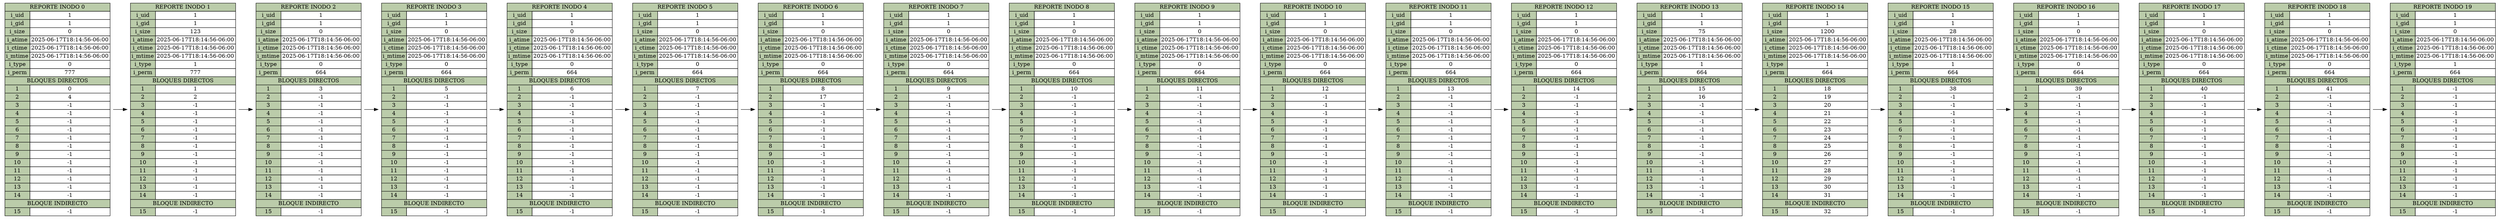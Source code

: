 digraph G {
        node [shape=plaintext]
		rankdir=LR;
    inode0 [label=<
            <table border="0" cellborder="1" cellspacing="0">
                <tr><td colspan="2" BGCOLOR="#bbccaa"> REPORTE INODO 0 </td></tr>
                <tr><td BGCOLOR="#bbccaa">i_uid</td><td>1</td></tr>
                <tr><td BGCOLOR="#bbccaa">i_gid</td><td>1</td></tr>
                <tr><td BGCOLOR="#bbccaa">i_size</td><td>0</td></tr>
                <tr><td BGCOLOR="#bbccaa">i_atime</td><td>2025-06-17T18:14:56-06:00</td></tr>
                <tr><td BGCOLOR="#bbccaa">i_ctime</td><td>2025-06-17T18:14:56-06:00</td></tr>
                <tr><td BGCOLOR="#bbccaa">i_mtime</td><td>2025-06-17T18:14:56-06:00</td></tr>
                <tr><td BGCOLOR="#bbccaa">i_type</td><td>0</td></tr>
                <tr><td BGCOLOR="#bbccaa">i_perm</td><td>777</td></tr>
                <tr><td BGCOLOR="#bbccaa" colspan="2">BLOQUES DIRECTOS</td></tr>
            <tr><td BGCOLOR="#bbccaa">1</td><td>0</td></tr><tr><td BGCOLOR="#bbccaa">2</td><td>4</td></tr><tr><td BGCOLOR="#bbccaa">3</td><td>-1</td></tr><tr><td BGCOLOR="#bbccaa">4</td><td>-1</td></tr><tr><td BGCOLOR="#bbccaa">5</td><td>-1</td></tr><tr><td BGCOLOR="#bbccaa">6</td><td>-1</td></tr><tr><td BGCOLOR="#bbccaa">7</td><td>-1</td></tr><tr><td BGCOLOR="#bbccaa">8</td><td>-1</td></tr><tr><td BGCOLOR="#bbccaa">9</td><td>-1</td></tr><tr><td BGCOLOR="#bbccaa">10</td><td>-1</td></tr><tr><td BGCOLOR="#bbccaa">11</td><td>-1</td></tr><tr><td BGCOLOR="#bbccaa">12</td><td>-1</td></tr><tr><td BGCOLOR="#bbccaa">13</td><td>-1</td></tr><tr><td BGCOLOR="#bbccaa">14</td><td>-1</td></tr>
                <tr><td BGCOLOR="#bbccaa" colspan="2">BLOQUE INDIRECTO</td></tr>
                <tr><td BGCOLOR="#bbccaa">15</td><td>-1</td></tr>
            </table>>];
        inode0 -> inode1;
inode1 [label=<
            <table border="0" cellborder="1" cellspacing="0">
                <tr><td colspan="2" BGCOLOR="#bbccaa"> REPORTE INODO 1 </td></tr>
                <tr><td BGCOLOR="#bbccaa">i_uid</td><td>1</td></tr>
                <tr><td BGCOLOR="#bbccaa">i_gid</td><td>1</td></tr>
                <tr><td BGCOLOR="#bbccaa">i_size</td><td>123</td></tr>
                <tr><td BGCOLOR="#bbccaa">i_atime</td><td>2025-06-17T18:14:56-06:00</td></tr>
                <tr><td BGCOLOR="#bbccaa">i_ctime</td><td>2025-06-17T18:14:56-06:00</td></tr>
                <tr><td BGCOLOR="#bbccaa">i_mtime</td><td>2025-06-17T18:14:56-06:00</td></tr>
                <tr><td BGCOLOR="#bbccaa">i_type</td><td>1</td></tr>
                <tr><td BGCOLOR="#bbccaa">i_perm</td><td>777</td></tr>
                <tr><td BGCOLOR="#bbccaa" colspan="2">BLOQUES DIRECTOS</td></tr>
            <tr><td BGCOLOR="#bbccaa">1</td><td>1</td></tr><tr><td BGCOLOR="#bbccaa">2</td><td>2</td></tr><tr><td BGCOLOR="#bbccaa">3</td><td>-1</td></tr><tr><td BGCOLOR="#bbccaa">4</td><td>-1</td></tr><tr><td BGCOLOR="#bbccaa">5</td><td>-1</td></tr><tr><td BGCOLOR="#bbccaa">6</td><td>-1</td></tr><tr><td BGCOLOR="#bbccaa">7</td><td>-1</td></tr><tr><td BGCOLOR="#bbccaa">8</td><td>-1</td></tr><tr><td BGCOLOR="#bbccaa">9</td><td>-1</td></tr><tr><td BGCOLOR="#bbccaa">10</td><td>-1</td></tr><tr><td BGCOLOR="#bbccaa">11</td><td>-1</td></tr><tr><td BGCOLOR="#bbccaa">12</td><td>-1</td></tr><tr><td BGCOLOR="#bbccaa">13</td><td>-1</td></tr><tr><td BGCOLOR="#bbccaa">14</td><td>-1</td></tr>
                <tr><td BGCOLOR="#bbccaa" colspan="2">BLOQUE INDIRECTO</td></tr>
                <tr><td BGCOLOR="#bbccaa">15</td><td>-1</td></tr>
            </table>>];
        inode1 -> inode2;
inode2 [label=<
            <table border="0" cellborder="1" cellspacing="0">
                <tr><td colspan="2" BGCOLOR="#bbccaa"> REPORTE INODO 2 </td></tr>
                <tr><td BGCOLOR="#bbccaa">i_uid</td><td>1</td></tr>
                <tr><td BGCOLOR="#bbccaa">i_gid</td><td>1</td></tr>
                <tr><td BGCOLOR="#bbccaa">i_size</td><td>0</td></tr>
                <tr><td BGCOLOR="#bbccaa">i_atime</td><td>2025-06-17T18:14:56-06:00</td></tr>
                <tr><td BGCOLOR="#bbccaa">i_ctime</td><td>2025-06-17T18:14:56-06:00</td></tr>
                <tr><td BGCOLOR="#bbccaa">i_mtime</td><td>2025-06-17T18:14:56-06:00</td></tr>
                <tr><td BGCOLOR="#bbccaa">i_type</td><td>0</td></tr>
                <tr><td BGCOLOR="#bbccaa">i_perm</td><td>664</td></tr>
                <tr><td BGCOLOR="#bbccaa" colspan="2">BLOQUES DIRECTOS</td></tr>
            <tr><td BGCOLOR="#bbccaa">1</td><td>3</td></tr><tr><td BGCOLOR="#bbccaa">2</td><td>-1</td></tr><tr><td BGCOLOR="#bbccaa">3</td><td>-1</td></tr><tr><td BGCOLOR="#bbccaa">4</td><td>-1</td></tr><tr><td BGCOLOR="#bbccaa">5</td><td>-1</td></tr><tr><td BGCOLOR="#bbccaa">6</td><td>-1</td></tr><tr><td BGCOLOR="#bbccaa">7</td><td>-1</td></tr><tr><td BGCOLOR="#bbccaa">8</td><td>-1</td></tr><tr><td BGCOLOR="#bbccaa">9</td><td>-1</td></tr><tr><td BGCOLOR="#bbccaa">10</td><td>-1</td></tr><tr><td BGCOLOR="#bbccaa">11</td><td>-1</td></tr><tr><td BGCOLOR="#bbccaa">12</td><td>-1</td></tr><tr><td BGCOLOR="#bbccaa">13</td><td>-1</td></tr><tr><td BGCOLOR="#bbccaa">14</td><td>-1</td></tr>
                <tr><td BGCOLOR="#bbccaa" colspan="2">BLOQUE INDIRECTO</td></tr>
                <tr><td BGCOLOR="#bbccaa">15</td><td>-1</td></tr>
            </table>>];
        inode2 -> inode3;
inode3 [label=<
            <table border="0" cellborder="1" cellspacing="0">
                <tr><td colspan="2" BGCOLOR="#bbccaa"> REPORTE INODO 3 </td></tr>
                <tr><td BGCOLOR="#bbccaa">i_uid</td><td>1</td></tr>
                <tr><td BGCOLOR="#bbccaa">i_gid</td><td>1</td></tr>
                <tr><td BGCOLOR="#bbccaa">i_size</td><td>0</td></tr>
                <tr><td BGCOLOR="#bbccaa">i_atime</td><td>2025-06-17T18:14:56-06:00</td></tr>
                <tr><td BGCOLOR="#bbccaa">i_ctime</td><td>2025-06-17T18:14:56-06:00</td></tr>
                <tr><td BGCOLOR="#bbccaa">i_mtime</td><td>2025-06-17T18:14:56-06:00</td></tr>
                <tr><td BGCOLOR="#bbccaa">i_type</td><td>0</td></tr>
                <tr><td BGCOLOR="#bbccaa">i_perm</td><td>664</td></tr>
                <tr><td BGCOLOR="#bbccaa" colspan="2">BLOQUES DIRECTOS</td></tr>
            <tr><td BGCOLOR="#bbccaa">1</td><td>5</td></tr><tr><td BGCOLOR="#bbccaa">2</td><td>-1</td></tr><tr><td BGCOLOR="#bbccaa">3</td><td>-1</td></tr><tr><td BGCOLOR="#bbccaa">4</td><td>-1</td></tr><tr><td BGCOLOR="#bbccaa">5</td><td>-1</td></tr><tr><td BGCOLOR="#bbccaa">6</td><td>-1</td></tr><tr><td BGCOLOR="#bbccaa">7</td><td>-1</td></tr><tr><td BGCOLOR="#bbccaa">8</td><td>-1</td></tr><tr><td BGCOLOR="#bbccaa">9</td><td>-1</td></tr><tr><td BGCOLOR="#bbccaa">10</td><td>-1</td></tr><tr><td BGCOLOR="#bbccaa">11</td><td>-1</td></tr><tr><td BGCOLOR="#bbccaa">12</td><td>-1</td></tr><tr><td BGCOLOR="#bbccaa">13</td><td>-1</td></tr><tr><td BGCOLOR="#bbccaa">14</td><td>-1</td></tr>
                <tr><td BGCOLOR="#bbccaa" colspan="2">BLOQUE INDIRECTO</td></tr>
                <tr><td BGCOLOR="#bbccaa">15</td><td>-1</td></tr>
            </table>>];
        inode3 -> inode4;
inode4 [label=<
            <table border="0" cellborder="1" cellspacing="0">
                <tr><td colspan="2" BGCOLOR="#bbccaa"> REPORTE INODO 4 </td></tr>
                <tr><td BGCOLOR="#bbccaa">i_uid</td><td>1</td></tr>
                <tr><td BGCOLOR="#bbccaa">i_gid</td><td>1</td></tr>
                <tr><td BGCOLOR="#bbccaa">i_size</td><td>0</td></tr>
                <tr><td BGCOLOR="#bbccaa">i_atime</td><td>2025-06-17T18:14:56-06:00</td></tr>
                <tr><td BGCOLOR="#bbccaa">i_ctime</td><td>2025-06-17T18:14:56-06:00</td></tr>
                <tr><td BGCOLOR="#bbccaa">i_mtime</td><td>2025-06-17T18:14:56-06:00</td></tr>
                <tr><td BGCOLOR="#bbccaa">i_type</td><td>0</td></tr>
                <tr><td BGCOLOR="#bbccaa">i_perm</td><td>664</td></tr>
                <tr><td BGCOLOR="#bbccaa" colspan="2">BLOQUES DIRECTOS</td></tr>
            <tr><td BGCOLOR="#bbccaa">1</td><td>6</td></tr><tr><td BGCOLOR="#bbccaa">2</td><td>-1</td></tr><tr><td BGCOLOR="#bbccaa">3</td><td>-1</td></tr><tr><td BGCOLOR="#bbccaa">4</td><td>-1</td></tr><tr><td BGCOLOR="#bbccaa">5</td><td>-1</td></tr><tr><td BGCOLOR="#bbccaa">6</td><td>-1</td></tr><tr><td BGCOLOR="#bbccaa">7</td><td>-1</td></tr><tr><td BGCOLOR="#bbccaa">8</td><td>-1</td></tr><tr><td BGCOLOR="#bbccaa">9</td><td>-1</td></tr><tr><td BGCOLOR="#bbccaa">10</td><td>-1</td></tr><tr><td BGCOLOR="#bbccaa">11</td><td>-1</td></tr><tr><td BGCOLOR="#bbccaa">12</td><td>-1</td></tr><tr><td BGCOLOR="#bbccaa">13</td><td>-1</td></tr><tr><td BGCOLOR="#bbccaa">14</td><td>-1</td></tr>
                <tr><td BGCOLOR="#bbccaa" colspan="2">BLOQUE INDIRECTO</td></tr>
                <tr><td BGCOLOR="#bbccaa">15</td><td>-1</td></tr>
            </table>>];
        inode4 -> inode5;
inode5 [label=<
            <table border="0" cellborder="1" cellspacing="0">
                <tr><td colspan="2" BGCOLOR="#bbccaa"> REPORTE INODO 5 </td></tr>
                <tr><td BGCOLOR="#bbccaa">i_uid</td><td>1</td></tr>
                <tr><td BGCOLOR="#bbccaa">i_gid</td><td>1</td></tr>
                <tr><td BGCOLOR="#bbccaa">i_size</td><td>0</td></tr>
                <tr><td BGCOLOR="#bbccaa">i_atime</td><td>2025-06-17T18:14:56-06:00</td></tr>
                <tr><td BGCOLOR="#bbccaa">i_ctime</td><td>2025-06-17T18:14:56-06:00</td></tr>
                <tr><td BGCOLOR="#bbccaa">i_mtime</td><td>2025-06-17T18:14:56-06:00</td></tr>
                <tr><td BGCOLOR="#bbccaa">i_type</td><td>0</td></tr>
                <tr><td BGCOLOR="#bbccaa">i_perm</td><td>664</td></tr>
                <tr><td BGCOLOR="#bbccaa" colspan="2">BLOQUES DIRECTOS</td></tr>
            <tr><td BGCOLOR="#bbccaa">1</td><td>7</td></tr><tr><td BGCOLOR="#bbccaa">2</td><td>-1</td></tr><tr><td BGCOLOR="#bbccaa">3</td><td>-1</td></tr><tr><td BGCOLOR="#bbccaa">4</td><td>-1</td></tr><tr><td BGCOLOR="#bbccaa">5</td><td>-1</td></tr><tr><td BGCOLOR="#bbccaa">6</td><td>-1</td></tr><tr><td BGCOLOR="#bbccaa">7</td><td>-1</td></tr><tr><td BGCOLOR="#bbccaa">8</td><td>-1</td></tr><tr><td BGCOLOR="#bbccaa">9</td><td>-1</td></tr><tr><td BGCOLOR="#bbccaa">10</td><td>-1</td></tr><tr><td BGCOLOR="#bbccaa">11</td><td>-1</td></tr><tr><td BGCOLOR="#bbccaa">12</td><td>-1</td></tr><tr><td BGCOLOR="#bbccaa">13</td><td>-1</td></tr><tr><td BGCOLOR="#bbccaa">14</td><td>-1</td></tr>
                <tr><td BGCOLOR="#bbccaa" colspan="2">BLOQUE INDIRECTO</td></tr>
                <tr><td BGCOLOR="#bbccaa">15</td><td>-1</td></tr>
            </table>>];
        inode5 -> inode6;
inode6 [label=<
            <table border="0" cellborder="1" cellspacing="0">
                <tr><td colspan="2" BGCOLOR="#bbccaa"> REPORTE INODO 6 </td></tr>
                <tr><td BGCOLOR="#bbccaa">i_uid</td><td>1</td></tr>
                <tr><td BGCOLOR="#bbccaa">i_gid</td><td>1</td></tr>
                <tr><td BGCOLOR="#bbccaa">i_size</td><td>0</td></tr>
                <tr><td BGCOLOR="#bbccaa">i_atime</td><td>2025-06-17T18:14:56-06:00</td></tr>
                <tr><td BGCOLOR="#bbccaa">i_ctime</td><td>2025-06-17T18:14:56-06:00</td></tr>
                <tr><td BGCOLOR="#bbccaa">i_mtime</td><td>2025-06-17T18:14:56-06:00</td></tr>
                <tr><td BGCOLOR="#bbccaa">i_type</td><td>0</td></tr>
                <tr><td BGCOLOR="#bbccaa">i_perm</td><td>664</td></tr>
                <tr><td BGCOLOR="#bbccaa" colspan="2">BLOQUES DIRECTOS</td></tr>
            <tr><td BGCOLOR="#bbccaa">1</td><td>8</td></tr><tr><td BGCOLOR="#bbccaa">2</td><td>17</td></tr><tr><td BGCOLOR="#bbccaa">3</td><td>-1</td></tr><tr><td BGCOLOR="#bbccaa">4</td><td>-1</td></tr><tr><td BGCOLOR="#bbccaa">5</td><td>-1</td></tr><tr><td BGCOLOR="#bbccaa">6</td><td>-1</td></tr><tr><td BGCOLOR="#bbccaa">7</td><td>-1</td></tr><tr><td BGCOLOR="#bbccaa">8</td><td>-1</td></tr><tr><td BGCOLOR="#bbccaa">9</td><td>-1</td></tr><tr><td BGCOLOR="#bbccaa">10</td><td>-1</td></tr><tr><td BGCOLOR="#bbccaa">11</td><td>-1</td></tr><tr><td BGCOLOR="#bbccaa">12</td><td>-1</td></tr><tr><td BGCOLOR="#bbccaa">13</td><td>-1</td></tr><tr><td BGCOLOR="#bbccaa">14</td><td>-1</td></tr>
                <tr><td BGCOLOR="#bbccaa" colspan="2">BLOQUE INDIRECTO</td></tr>
                <tr><td BGCOLOR="#bbccaa">15</td><td>-1</td></tr>
            </table>>];
        inode6 -> inode7;
inode7 [label=<
            <table border="0" cellborder="1" cellspacing="0">
                <tr><td colspan="2" BGCOLOR="#bbccaa"> REPORTE INODO 7 </td></tr>
                <tr><td BGCOLOR="#bbccaa">i_uid</td><td>1</td></tr>
                <tr><td BGCOLOR="#bbccaa">i_gid</td><td>1</td></tr>
                <tr><td BGCOLOR="#bbccaa">i_size</td><td>0</td></tr>
                <tr><td BGCOLOR="#bbccaa">i_atime</td><td>2025-06-17T18:14:56-06:00</td></tr>
                <tr><td BGCOLOR="#bbccaa">i_ctime</td><td>2025-06-17T18:14:56-06:00</td></tr>
                <tr><td BGCOLOR="#bbccaa">i_mtime</td><td>2025-06-17T18:14:56-06:00</td></tr>
                <tr><td BGCOLOR="#bbccaa">i_type</td><td>0</td></tr>
                <tr><td BGCOLOR="#bbccaa">i_perm</td><td>664</td></tr>
                <tr><td BGCOLOR="#bbccaa" colspan="2">BLOQUES DIRECTOS</td></tr>
            <tr><td BGCOLOR="#bbccaa">1</td><td>9</td></tr><tr><td BGCOLOR="#bbccaa">2</td><td>-1</td></tr><tr><td BGCOLOR="#bbccaa">3</td><td>-1</td></tr><tr><td BGCOLOR="#bbccaa">4</td><td>-1</td></tr><tr><td BGCOLOR="#bbccaa">5</td><td>-1</td></tr><tr><td BGCOLOR="#bbccaa">6</td><td>-1</td></tr><tr><td BGCOLOR="#bbccaa">7</td><td>-1</td></tr><tr><td BGCOLOR="#bbccaa">8</td><td>-1</td></tr><tr><td BGCOLOR="#bbccaa">9</td><td>-1</td></tr><tr><td BGCOLOR="#bbccaa">10</td><td>-1</td></tr><tr><td BGCOLOR="#bbccaa">11</td><td>-1</td></tr><tr><td BGCOLOR="#bbccaa">12</td><td>-1</td></tr><tr><td BGCOLOR="#bbccaa">13</td><td>-1</td></tr><tr><td BGCOLOR="#bbccaa">14</td><td>-1</td></tr>
                <tr><td BGCOLOR="#bbccaa" colspan="2">BLOQUE INDIRECTO</td></tr>
                <tr><td BGCOLOR="#bbccaa">15</td><td>-1</td></tr>
            </table>>];
        inode7 -> inode8;
inode8 [label=<
            <table border="0" cellborder="1" cellspacing="0">
                <tr><td colspan="2" BGCOLOR="#bbccaa"> REPORTE INODO 8 </td></tr>
                <tr><td BGCOLOR="#bbccaa">i_uid</td><td>1</td></tr>
                <tr><td BGCOLOR="#bbccaa">i_gid</td><td>1</td></tr>
                <tr><td BGCOLOR="#bbccaa">i_size</td><td>0</td></tr>
                <tr><td BGCOLOR="#bbccaa">i_atime</td><td>2025-06-17T18:14:56-06:00</td></tr>
                <tr><td BGCOLOR="#bbccaa">i_ctime</td><td>2025-06-17T18:14:56-06:00</td></tr>
                <tr><td BGCOLOR="#bbccaa">i_mtime</td><td>2025-06-17T18:14:56-06:00</td></tr>
                <tr><td BGCOLOR="#bbccaa">i_type</td><td>0</td></tr>
                <tr><td BGCOLOR="#bbccaa">i_perm</td><td>664</td></tr>
                <tr><td BGCOLOR="#bbccaa" colspan="2">BLOQUES DIRECTOS</td></tr>
            <tr><td BGCOLOR="#bbccaa">1</td><td>10</td></tr><tr><td BGCOLOR="#bbccaa">2</td><td>-1</td></tr><tr><td BGCOLOR="#bbccaa">3</td><td>-1</td></tr><tr><td BGCOLOR="#bbccaa">4</td><td>-1</td></tr><tr><td BGCOLOR="#bbccaa">5</td><td>-1</td></tr><tr><td BGCOLOR="#bbccaa">6</td><td>-1</td></tr><tr><td BGCOLOR="#bbccaa">7</td><td>-1</td></tr><tr><td BGCOLOR="#bbccaa">8</td><td>-1</td></tr><tr><td BGCOLOR="#bbccaa">9</td><td>-1</td></tr><tr><td BGCOLOR="#bbccaa">10</td><td>-1</td></tr><tr><td BGCOLOR="#bbccaa">11</td><td>-1</td></tr><tr><td BGCOLOR="#bbccaa">12</td><td>-1</td></tr><tr><td BGCOLOR="#bbccaa">13</td><td>-1</td></tr><tr><td BGCOLOR="#bbccaa">14</td><td>-1</td></tr>
                <tr><td BGCOLOR="#bbccaa" colspan="2">BLOQUE INDIRECTO</td></tr>
                <tr><td BGCOLOR="#bbccaa">15</td><td>-1</td></tr>
            </table>>];
        inode8 -> inode9;
inode9 [label=<
            <table border="0" cellborder="1" cellspacing="0">
                <tr><td colspan="2" BGCOLOR="#bbccaa"> REPORTE INODO 9 </td></tr>
                <tr><td BGCOLOR="#bbccaa">i_uid</td><td>1</td></tr>
                <tr><td BGCOLOR="#bbccaa">i_gid</td><td>1</td></tr>
                <tr><td BGCOLOR="#bbccaa">i_size</td><td>0</td></tr>
                <tr><td BGCOLOR="#bbccaa">i_atime</td><td>2025-06-17T18:14:56-06:00</td></tr>
                <tr><td BGCOLOR="#bbccaa">i_ctime</td><td>2025-06-17T18:14:56-06:00</td></tr>
                <tr><td BGCOLOR="#bbccaa">i_mtime</td><td>2025-06-17T18:14:56-06:00</td></tr>
                <tr><td BGCOLOR="#bbccaa">i_type</td><td>0</td></tr>
                <tr><td BGCOLOR="#bbccaa">i_perm</td><td>664</td></tr>
                <tr><td BGCOLOR="#bbccaa" colspan="2">BLOQUES DIRECTOS</td></tr>
            <tr><td BGCOLOR="#bbccaa">1</td><td>11</td></tr><tr><td BGCOLOR="#bbccaa">2</td><td>-1</td></tr><tr><td BGCOLOR="#bbccaa">3</td><td>-1</td></tr><tr><td BGCOLOR="#bbccaa">4</td><td>-1</td></tr><tr><td BGCOLOR="#bbccaa">5</td><td>-1</td></tr><tr><td BGCOLOR="#bbccaa">6</td><td>-1</td></tr><tr><td BGCOLOR="#bbccaa">7</td><td>-1</td></tr><tr><td BGCOLOR="#bbccaa">8</td><td>-1</td></tr><tr><td BGCOLOR="#bbccaa">9</td><td>-1</td></tr><tr><td BGCOLOR="#bbccaa">10</td><td>-1</td></tr><tr><td BGCOLOR="#bbccaa">11</td><td>-1</td></tr><tr><td BGCOLOR="#bbccaa">12</td><td>-1</td></tr><tr><td BGCOLOR="#bbccaa">13</td><td>-1</td></tr><tr><td BGCOLOR="#bbccaa">14</td><td>-1</td></tr>
                <tr><td BGCOLOR="#bbccaa" colspan="2">BLOQUE INDIRECTO</td></tr>
                <tr><td BGCOLOR="#bbccaa">15</td><td>-1</td></tr>
            </table>>];
        inode9 -> inode10;
inode10 [label=<
            <table border="0" cellborder="1" cellspacing="0">
                <tr><td colspan="2" BGCOLOR="#bbccaa"> REPORTE INODO 10 </td></tr>
                <tr><td BGCOLOR="#bbccaa">i_uid</td><td>1</td></tr>
                <tr><td BGCOLOR="#bbccaa">i_gid</td><td>1</td></tr>
                <tr><td BGCOLOR="#bbccaa">i_size</td><td>0</td></tr>
                <tr><td BGCOLOR="#bbccaa">i_atime</td><td>2025-06-17T18:14:56-06:00</td></tr>
                <tr><td BGCOLOR="#bbccaa">i_ctime</td><td>2025-06-17T18:14:56-06:00</td></tr>
                <tr><td BGCOLOR="#bbccaa">i_mtime</td><td>2025-06-17T18:14:56-06:00</td></tr>
                <tr><td BGCOLOR="#bbccaa">i_type</td><td>0</td></tr>
                <tr><td BGCOLOR="#bbccaa">i_perm</td><td>664</td></tr>
                <tr><td BGCOLOR="#bbccaa" colspan="2">BLOQUES DIRECTOS</td></tr>
            <tr><td BGCOLOR="#bbccaa">1</td><td>12</td></tr><tr><td BGCOLOR="#bbccaa">2</td><td>-1</td></tr><tr><td BGCOLOR="#bbccaa">3</td><td>-1</td></tr><tr><td BGCOLOR="#bbccaa">4</td><td>-1</td></tr><tr><td BGCOLOR="#bbccaa">5</td><td>-1</td></tr><tr><td BGCOLOR="#bbccaa">6</td><td>-1</td></tr><tr><td BGCOLOR="#bbccaa">7</td><td>-1</td></tr><tr><td BGCOLOR="#bbccaa">8</td><td>-1</td></tr><tr><td BGCOLOR="#bbccaa">9</td><td>-1</td></tr><tr><td BGCOLOR="#bbccaa">10</td><td>-1</td></tr><tr><td BGCOLOR="#bbccaa">11</td><td>-1</td></tr><tr><td BGCOLOR="#bbccaa">12</td><td>-1</td></tr><tr><td BGCOLOR="#bbccaa">13</td><td>-1</td></tr><tr><td BGCOLOR="#bbccaa">14</td><td>-1</td></tr>
                <tr><td BGCOLOR="#bbccaa" colspan="2">BLOQUE INDIRECTO</td></tr>
                <tr><td BGCOLOR="#bbccaa">15</td><td>-1</td></tr>
            </table>>];
        inode10 -> inode11;
inode11 [label=<
            <table border="0" cellborder="1" cellspacing="0">
                <tr><td colspan="2" BGCOLOR="#bbccaa"> REPORTE INODO 11 </td></tr>
                <tr><td BGCOLOR="#bbccaa">i_uid</td><td>1</td></tr>
                <tr><td BGCOLOR="#bbccaa">i_gid</td><td>1</td></tr>
                <tr><td BGCOLOR="#bbccaa">i_size</td><td>0</td></tr>
                <tr><td BGCOLOR="#bbccaa">i_atime</td><td>2025-06-17T18:14:56-06:00</td></tr>
                <tr><td BGCOLOR="#bbccaa">i_ctime</td><td>2025-06-17T18:14:56-06:00</td></tr>
                <tr><td BGCOLOR="#bbccaa">i_mtime</td><td>2025-06-17T18:14:56-06:00</td></tr>
                <tr><td BGCOLOR="#bbccaa">i_type</td><td>0</td></tr>
                <tr><td BGCOLOR="#bbccaa">i_perm</td><td>664</td></tr>
                <tr><td BGCOLOR="#bbccaa" colspan="2">BLOQUES DIRECTOS</td></tr>
            <tr><td BGCOLOR="#bbccaa">1</td><td>13</td></tr><tr><td BGCOLOR="#bbccaa">2</td><td>-1</td></tr><tr><td BGCOLOR="#bbccaa">3</td><td>-1</td></tr><tr><td BGCOLOR="#bbccaa">4</td><td>-1</td></tr><tr><td BGCOLOR="#bbccaa">5</td><td>-1</td></tr><tr><td BGCOLOR="#bbccaa">6</td><td>-1</td></tr><tr><td BGCOLOR="#bbccaa">7</td><td>-1</td></tr><tr><td BGCOLOR="#bbccaa">8</td><td>-1</td></tr><tr><td BGCOLOR="#bbccaa">9</td><td>-1</td></tr><tr><td BGCOLOR="#bbccaa">10</td><td>-1</td></tr><tr><td BGCOLOR="#bbccaa">11</td><td>-1</td></tr><tr><td BGCOLOR="#bbccaa">12</td><td>-1</td></tr><tr><td BGCOLOR="#bbccaa">13</td><td>-1</td></tr><tr><td BGCOLOR="#bbccaa">14</td><td>-1</td></tr>
                <tr><td BGCOLOR="#bbccaa" colspan="2">BLOQUE INDIRECTO</td></tr>
                <tr><td BGCOLOR="#bbccaa">15</td><td>-1</td></tr>
            </table>>];
        inode11 -> inode12;
inode12 [label=<
            <table border="0" cellborder="1" cellspacing="0">
                <tr><td colspan="2" BGCOLOR="#bbccaa"> REPORTE INODO 12 </td></tr>
                <tr><td BGCOLOR="#bbccaa">i_uid</td><td>1</td></tr>
                <tr><td BGCOLOR="#bbccaa">i_gid</td><td>1</td></tr>
                <tr><td BGCOLOR="#bbccaa">i_size</td><td>0</td></tr>
                <tr><td BGCOLOR="#bbccaa">i_atime</td><td>2025-06-17T18:14:56-06:00</td></tr>
                <tr><td BGCOLOR="#bbccaa">i_ctime</td><td>2025-06-17T18:14:56-06:00</td></tr>
                <tr><td BGCOLOR="#bbccaa">i_mtime</td><td>2025-06-17T18:14:56-06:00</td></tr>
                <tr><td BGCOLOR="#bbccaa">i_type</td><td>0</td></tr>
                <tr><td BGCOLOR="#bbccaa">i_perm</td><td>664</td></tr>
                <tr><td BGCOLOR="#bbccaa" colspan="2">BLOQUES DIRECTOS</td></tr>
            <tr><td BGCOLOR="#bbccaa">1</td><td>14</td></tr><tr><td BGCOLOR="#bbccaa">2</td><td>-1</td></tr><tr><td BGCOLOR="#bbccaa">3</td><td>-1</td></tr><tr><td BGCOLOR="#bbccaa">4</td><td>-1</td></tr><tr><td BGCOLOR="#bbccaa">5</td><td>-1</td></tr><tr><td BGCOLOR="#bbccaa">6</td><td>-1</td></tr><tr><td BGCOLOR="#bbccaa">7</td><td>-1</td></tr><tr><td BGCOLOR="#bbccaa">8</td><td>-1</td></tr><tr><td BGCOLOR="#bbccaa">9</td><td>-1</td></tr><tr><td BGCOLOR="#bbccaa">10</td><td>-1</td></tr><tr><td BGCOLOR="#bbccaa">11</td><td>-1</td></tr><tr><td BGCOLOR="#bbccaa">12</td><td>-1</td></tr><tr><td BGCOLOR="#bbccaa">13</td><td>-1</td></tr><tr><td BGCOLOR="#bbccaa">14</td><td>-1</td></tr>
                <tr><td BGCOLOR="#bbccaa" colspan="2">BLOQUE INDIRECTO</td></tr>
                <tr><td BGCOLOR="#bbccaa">15</td><td>-1</td></tr>
            </table>>];
        inode12 -> inode13;
inode13 [label=<
            <table border="0" cellborder="1" cellspacing="0">
                <tr><td colspan="2" BGCOLOR="#bbccaa"> REPORTE INODO 13 </td></tr>
                <tr><td BGCOLOR="#bbccaa">i_uid</td><td>1</td></tr>
                <tr><td BGCOLOR="#bbccaa">i_gid</td><td>1</td></tr>
                <tr><td BGCOLOR="#bbccaa">i_size</td><td>75</td></tr>
                <tr><td BGCOLOR="#bbccaa">i_atime</td><td>2025-06-17T18:14:56-06:00</td></tr>
                <tr><td BGCOLOR="#bbccaa">i_ctime</td><td>2025-06-17T18:14:56-06:00</td></tr>
                <tr><td BGCOLOR="#bbccaa">i_mtime</td><td>2025-06-17T18:14:56-06:00</td></tr>
                <tr><td BGCOLOR="#bbccaa">i_type</td><td>1</td></tr>
                <tr><td BGCOLOR="#bbccaa">i_perm</td><td>664</td></tr>
                <tr><td BGCOLOR="#bbccaa" colspan="2">BLOQUES DIRECTOS</td></tr>
            <tr><td BGCOLOR="#bbccaa">1</td><td>15</td></tr><tr><td BGCOLOR="#bbccaa">2</td><td>16</td></tr><tr><td BGCOLOR="#bbccaa">3</td><td>-1</td></tr><tr><td BGCOLOR="#bbccaa">4</td><td>-1</td></tr><tr><td BGCOLOR="#bbccaa">5</td><td>-1</td></tr><tr><td BGCOLOR="#bbccaa">6</td><td>-1</td></tr><tr><td BGCOLOR="#bbccaa">7</td><td>-1</td></tr><tr><td BGCOLOR="#bbccaa">8</td><td>-1</td></tr><tr><td BGCOLOR="#bbccaa">9</td><td>-1</td></tr><tr><td BGCOLOR="#bbccaa">10</td><td>-1</td></tr><tr><td BGCOLOR="#bbccaa">11</td><td>-1</td></tr><tr><td BGCOLOR="#bbccaa">12</td><td>-1</td></tr><tr><td BGCOLOR="#bbccaa">13</td><td>-1</td></tr><tr><td BGCOLOR="#bbccaa">14</td><td>-1</td></tr>
                <tr><td BGCOLOR="#bbccaa" colspan="2">BLOQUE INDIRECTO</td></tr>
                <tr><td BGCOLOR="#bbccaa">15</td><td>-1</td></tr>
            </table>>];
        inode13 -> inode14;
inode14 [label=<
            <table border="0" cellborder="1" cellspacing="0">
                <tr><td colspan="2" BGCOLOR="#bbccaa"> REPORTE INODO 14 </td></tr>
                <tr><td BGCOLOR="#bbccaa">i_uid</td><td>1</td></tr>
                <tr><td BGCOLOR="#bbccaa">i_gid</td><td>1</td></tr>
                <tr><td BGCOLOR="#bbccaa">i_size</td><td>1200</td></tr>
                <tr><td BGCOLOR="#bbccaa">i_atime</td><td>2025-06-17T18:14:56-06:00</td></tr>
                <tr><td BGCOLOR="#bbccaa">i_ctime</td><td>2025-06-17T18:14:56-06:00</td></tr>
                <tr><td BGCOLOR="#bbccaa">i_mtime</td><td>2025-06-17T18:14:56-06:00</td></tr>
                <tr><td BGCOLOR="#bbccaa">i_type</td><td>1</td></tr>
                <tr><td BGCOLOR="#bbccaa">i_perm</td><td>664</td></tr>
                <tr><td BGCOLOR="#bbccaa" colspan="2">BLOQUES DIRECTOS</td></tr>
            <tr><td BGCOLOR="#bbccaa">1</td><td>18</td></tr><tr><td BGCOLOR="#bbccaa">2</td><td>19</td></tr><tr><td BGCOLOR="#bbccaa">3</td><td>20</td></tr><tr><td BGCOLOR="#bbccaa">4</td><td>21</td></tr><tr><td BGCOLOR="#bbccaa">5</td><td>22</td></tr><tr><td BGCOLOR="#bbccaa">6</td><td>23</td></tr><tr><td BGCOLOR="#bbccaa">7</td><td>24</td></tr><tr><td BGCOLOR="#bbccaa">8</td><td>25</td></tr><tr><td BGCOLOR="#bbccaa">9</td><td>26</td></tr><tr><td BGCOLOR="#bbccaa">10</td><td>27</td></tr><tr><td BGCOLOR="#bbccaa">11</td><td>28</td></tr><tr><td BGCOLOR="#bbccaa">12</td><td>29</td></tr><tr><td BGCOLOR="#bbccaa">13</td><td>30</td></tr><tr><td BGCOLOR="#bbccaa">14</td><td>31</td></tr>
                <tr><td BGCOLOR="#bbccaa" colspan="2">BLOQUE INDIRECTO</td></tr>
                <tr><td BGCOLOR="#bbccaa">15</td><td>32</td></tr>
            </table>>];
        inode14 -> inode15;
inode15 [label=<
            <table border="0" cellborder="1" cellspacing="0">
                <tr><td colspan="2" BGCOLOR="#bbccaa"> REPORTE INODO 15 </td></tr>
                <tr><td BGCOLOR="#bbccaa">i_uid</td><td>1</td></tr>
                <tr><td BGCOLOR="#bbccaa">i_gid</td><td>1</td></tr>
                <tr><td BGCOLOR="#bbccaa">i_size</td><td>28</td></tr>
                <tr><td BGCOLOR="#bbccaa">i_atime</td><td>2025-06-17T18:14:56-06:00</td></tr>
                <tr><td BGCOLOR="#bbccaa">i_ctime</td><td>2025-06-17T18:14:56-06:00</td></tr>
                <tr><td BGCOLOR="#bbccaa">i_mtime</td><td>2025-06-17T18:14:56-06:00</td></tr>
                <tr><td BGCOLOR="#bbccaa">i_type</td><td>1</td></tr>
                <tr><td BGCOLOR="#bbccaa">i_perm</td><td>664</td></tr>
                <tr><td BGCOLOR="#bbccaa" colspan="2">BLOQUES DIRECTOS</td></tr>
            <tr><td BGCOLOR="#bbccaa">1</td><td>38</td></tr><tr><td BGCOLOR="#bbccaa">2</td><td>-1</td></tr><tr><td BGCOLOR="#bbccaa">3</td><td>-1</td></tr><tr><td BGCOLOR="#bbccaa">4</td><td>-1</td></tr><tr><td BGCOLOR="#bbccaa">5</td><td>-1</td></tr><tr><td BGCOLOR="#bbccaa">6</td><td>-1</td></tr><tr><td BGCOLOR="#bbccaa">7</td><td>-1</td></tr><tr><td BGCOLOR="#bbccaa">8</td><td>-1</td></tr><tr><td BGCOLOR="#bbccaa">9</td><td>-1</td></tr><tr><td BGCOLOR="#bbccaa">10</td><td>-1</td></tr><tr><td BGCOLOR="#bbccaa">11</td><td>-1</td></tr><tr><td BGCOLOR="#bbccaa">12</td><td>-1</td></tr><tr><td BGCOLOR="#bbccaa">13</td><td>-1</td></tr><tr><td BGCOLOR="#bbccaa">14</td><td>-1</td></tr>
                <tr><td BGCOLOR="#bbccaa" colspan="2">BLOQUE INDIRECTO</td></tr>
                <tr><td BGCOLOR="#bbccaa">15</td><td>-1</td></tr>
            </table>>];
        inode15 -> inode16;
inode16 [label=<
            <table border="0" cellborder="1" cellspacing="0">
                <tr><td colspan="2" BGCOLOR="#bbccaa"> REPORTE INODO 16 </td></tr>
                <tr><td BGCOLOR="#bbccaa">i_uid</td><td>1</td></tr>
                <tr><td BGCOLOR="#bbccaa">i_gid</td><td>1</td></tr>
                <tr><td BGCOLOR="#bbccaa">i_size</td><td>0</td></tr>
                <tr><td BGCOLOR="#bbccaa">i_atime</td><td>2025-06-17T18:14:56-06:00</td></tr>
                <tr><td BGCOLOR="#bbccaa">i_ctime</td><td>2025-06-17T18:14:56-06:00</td></tr>
                <tr><td BGCOLOR="#bbccaa">i_mtime</td><td>2025-06-17T18:14:56-06:00</td></tr>
                <tr><td BGCOLOR="#bbccaa">i_type</td><td>0</td></tr>
                <tr><td BGCOLOR="#bbccaa">i_perm</td><td>664</td></tr>
                <tr><td BGCOLOR="#bbccaa" colspan="2">BLOQUES DIRECTOS</td></tr>
            <tr><td BGCOLOR="#bbccaa">1</td><td>39</td></tr><tr><td BGCOLOR="#bbccaa">2</td><td>-1</td></tr><tr><td BGCOLOR="#bbccaa">3</td><td>-1</td></tr><tr><td BGCOLOR="#bbccaa">4</td><td>-1</td></tr><tr><td BGCOLOR="#bbccaa">5</td><td>-1</td></tr><tr><td BGCOLOR="#bbccaa">6</td><td>-1</td></tr><tr><td BGCOLOR="#bbccaa">7</td><td>-1</td></tr><tr><td BGCOLOR="#bbccaa">8</td><td>-1</td></tr><tr><td BGCOLOR="#bbccaa">9</td><td>-1</td></tr><tr><td BGCOLOR="#bbccaa">10</td><td>-1</td></tr><tr><td BGCOLOR="#bbccaa">11</td><td>-1</td></tr><tr><td BGCOLOR="#bbccaa">12</td><td>-1</td></tr><tr><td BGCOLOR="#bbccaa">13</td><td>-1</td></tr><tr><td BGCOLOR="#bbccaa">14</td><td>-1</td></tr>
                <tr><td BGCOLOR="#bbccaa" colspan="2">BLOQUE INDIRECTO</td></tr>
                <tr><td BGCOLOR="#bbccaa">15</td><td>-1</td></tr>
            </table>>];
        inode16 -> inode17;
inode17 [label=<
            <table border="0" cellborder="1" cellspacing="0">
                <tr><td colspan="2" BGCOLOR="#bbccaa"> REPORTE INODO 17 </td></tr>
                <tr><td BGCOLOR="#bbccaa">i_uid</td><td>1</td></tr>
                <tr><td BGCOLOR="#bbccaa">i_gid</td><td>1</td></tr>
                <tr><td BGCOLOR="#bbccaa">i_size</td><td>0</td></tr>
                <tr><td BGCOLOR="#bbccaa">i_atime</td><td>2025-06-17T18:14:56-06:00</td></tr>
                <tr><td BGCOLOR="#bbccaa">i_ctime</td><td>2025-06-17T18:14:56-06:00</td></tr>
                <tr><td BGCOLOR="#bbccaa">i_mtime</td><td>2025-06-17T18:14:56-06:00</td></tr>
                <tr><td BGCOLOR="#bbccaa">i_type</td><td>0</td></tr>
                <tr><td BGCOLOR="#bbccaa">i_perm</td><td>664</td></tr>
                <tr><td BGCOLOR="#bbccaa" colspan="2">BLOQUES DIRECTOS</td></tr>
            <tr><td BGCOLOR="#bbccaa">1</td><td>40</td></tr><tr><td BGCOLOR="#bbccaa">2</td><td>-1</td></tr><tr><td BGCOLOR="#bbccaa">3</td><td>-1</td></tr><tr><td BGCOLOR="#bbccaa">4</td><td>-1</td></tr><tr><td BGCOLOR="#bbccaa">5</td><td>-1</td></tr><tr><td BGCOLOR="#bbccaa">6</td><td>-1</td></tr><tr><td BGCOLOR="#bbccaa">7</td><td>-1</td></tr><tr><td BGCOLOR="#bbccaa">8</td><td>-1</td></tr><tr><td BGCOLOR="#bbccaa">9</td><td>-1</td></tr><tr><td BGCOLOR="#bbccaa">10</td><td>-1</td></tr><tr><td BGCOLOR="#bbccaa">11</td><td>-1</td></tr><tr><td BGCOLOR="#bbccaa">12</td><td>-1</td></tr><tr><td BGCOLOR="#bbccaa">13</td><td>-1</td></tr><tr><td BGCOLOR="#bbccaa">14</td><td>-1</td></tr>
                <tr><td BGCOLOR="#bbccaa" colspan="2">BLOQUE INDIRECTO</td></tr>
                <tr><td BGCOLOR="#bbccaa">15</td><td>-1</td></tr>
            </table>>];
        inode17 -> inode18;
inode18 [label=<
            <table border="0" cellborder="1" cellspacing="0">
                <tr><td colspan="2" BGCOLOR="#bbccaa"> REPORTE INODO 18 </td></tr>
                <tr><td BGCOLOR="#bbccaa">i_uid</td><td>1</td></tr>
                <tr><td BGCOLOR="#bbccaa">i_gid</td><td>1</td></tr>
                <tr><td BGCOLOR="#bbccaa">i_size</td><td>0</td></tr>
                <tr><td BGCOLOR="#bbccaa">i_atime</td><td>2025-06-17T18:14:56-06:00</td></tr>
                <tr><td BGCOLOR="#bbccaa">i_ctime</td><td>2025-06-17T18:14:56-06:00</td></tr>
                <tr><td BGCOLOR="#bbccaa">i_mtime</td><td>2025-06-17T18:14:56-06:00</td></tr>
                <tr><td BGCOLOR="#bbccaa">i_type</td><td>0</td></tr>
                <tr><td BGCOLOR="#bbccaa">i_perm</td><td>664</td></tr>
                <tr><td BGCOLOR="#bbccaa" colspan="2">BLOQUES DIRECTOS</td></tr>
            <tr><td BGCOLOR="#bbccaa">1</td><td>41</td></tr><tr><td BGCOLOR="#bbccaa">2</td><td>-1</td></tr><tr><td BGCOLOR="#bbccaa">3</td><td>-1</td></tr><tr><td BGCOLOR="#bbccaa">4</td><td>-1</td></tr><tr><td BGCOLOR="#bbccaa">5</td><td>-1</td></tr><tr><td BGCOLOR="#bbccaa">6</td><td>-1</td></tr><tr><td BGCOLOR="#bbccaa">7</td><td>-1</td></tr><tr><td BGCOLOR="#bbccaa">8</td><td>-1</td></tr><tr><td BGCOLOR="#bbccaa">9</td><td>-1</td></tr><tr><td BGCOLOR="#bbccaa">10</td><td>-1</td></tr><tr><td BGCOLOR="#bbccaa">11</td><td>-1</td></tr><tr><td BGCOLOR="#bbccaa">12</td><td>-1</td></tr><tr><td BGCOLOR="#bbccaa">13</td><td>-1</td></tr><tr><td BGCOLOR="#bbccaa">14</td><td>-1</td></tr>
                <tr><td BGCOLOR="#bbccaa" colspan="2">BLOQUE INDIRECTO</td></tr>
                <tr><td BGCOLOR="#bbccaa">15</td><td>-1</td></tr>
            </table>>];
        inode18 -> inode19;
inode19 [label=<
            <table border="0" cellborder="1" cellspacing="0">
                <tr><td colspan="2" BGCOLOR="#bbccaa"> REPORTE INODO 19 </td></tr>
                <tr><td BGCOLOR="#bbccaa">i_uid</td><td>1</td></tr>
                <tr><td BGCOLOR="#bbccaa">i_gid</td><td>1</td></tr>
                <tr><td BGCOLOR="#bbccaa">i_size</td><td>0</td></tr>
                <tr><td BGCOLOR="#bbccaa">i_atime</td><td>2025-06-17T18:14:56-06:00</td></tr>
                <tr><td BGCOLOR="#bbccaa">i_ctime</td><td>2025-06-17T18:14:56-06:00</td></tr>
                <tr><td BGCOLOR="#bbccaa">i_mtime</td><td>2025-06-17T18:14:56-06:00</td></tr>
                <tr><td BGCOLOR="#bbccaa">i_type</td><td>1</td></tr>
                <tr><td BGCOLOR="#bbccaa">i_perm</td><td>664</td></tr>
                <tr><td BGCOLOR="#bbccaa" colspan="2">BLOQUES DIRECTOS</td></tr>
            <tr><td BGCOLOR="#bbccaa">1</td><td>-1</td></tr><tr><td BGCOLOR="#bbccaa">2</td><td>-1</td></tr><tr><td BGCOLOR="#bbccaa">3</td><td>-1</td></tr><tr><td BGCOLOR="#bbccaa">4</td><td>-1</td></tr><tr><td BGCOLOR="#bbccaa">5</td><td>-1</td></tr><tr><td BGCOLOR="#bbccaa">6</td><td>-1</td></tr><tr><td BGCOLOR="#bbccaa">7</td><td>-1</td></tr><tr><td BGCOLOR="#bbccaa">8</td><td>-1</td></tr><tr><td BGCOLOR="#bbccaa">9</td><td>-1</td></tr><tr><td BGCOLOR="#bbccaa">10</td><td>-1</td></tr><tr><td BGCOLOR="#bbccaa">11</td><td>-1</td></tr><tr><td BGCOLOR="#bbccaa">12</td><td>-1</td></tr><tr><td BGCOLOR="#bbccaa">13</td><td>-1</td></tr><tr><td BGCOLOR="#bbccaa">14</td><td>-1</td></tr>
                <tr><td BGCOLOR="#bbccaa" colspan="2">BLOQUE INDIRECTO</td></tr>
                <tr><td BGCOLOR="#bbccaa">15</td><td>-1</td></tr>
            </table>>];
        }